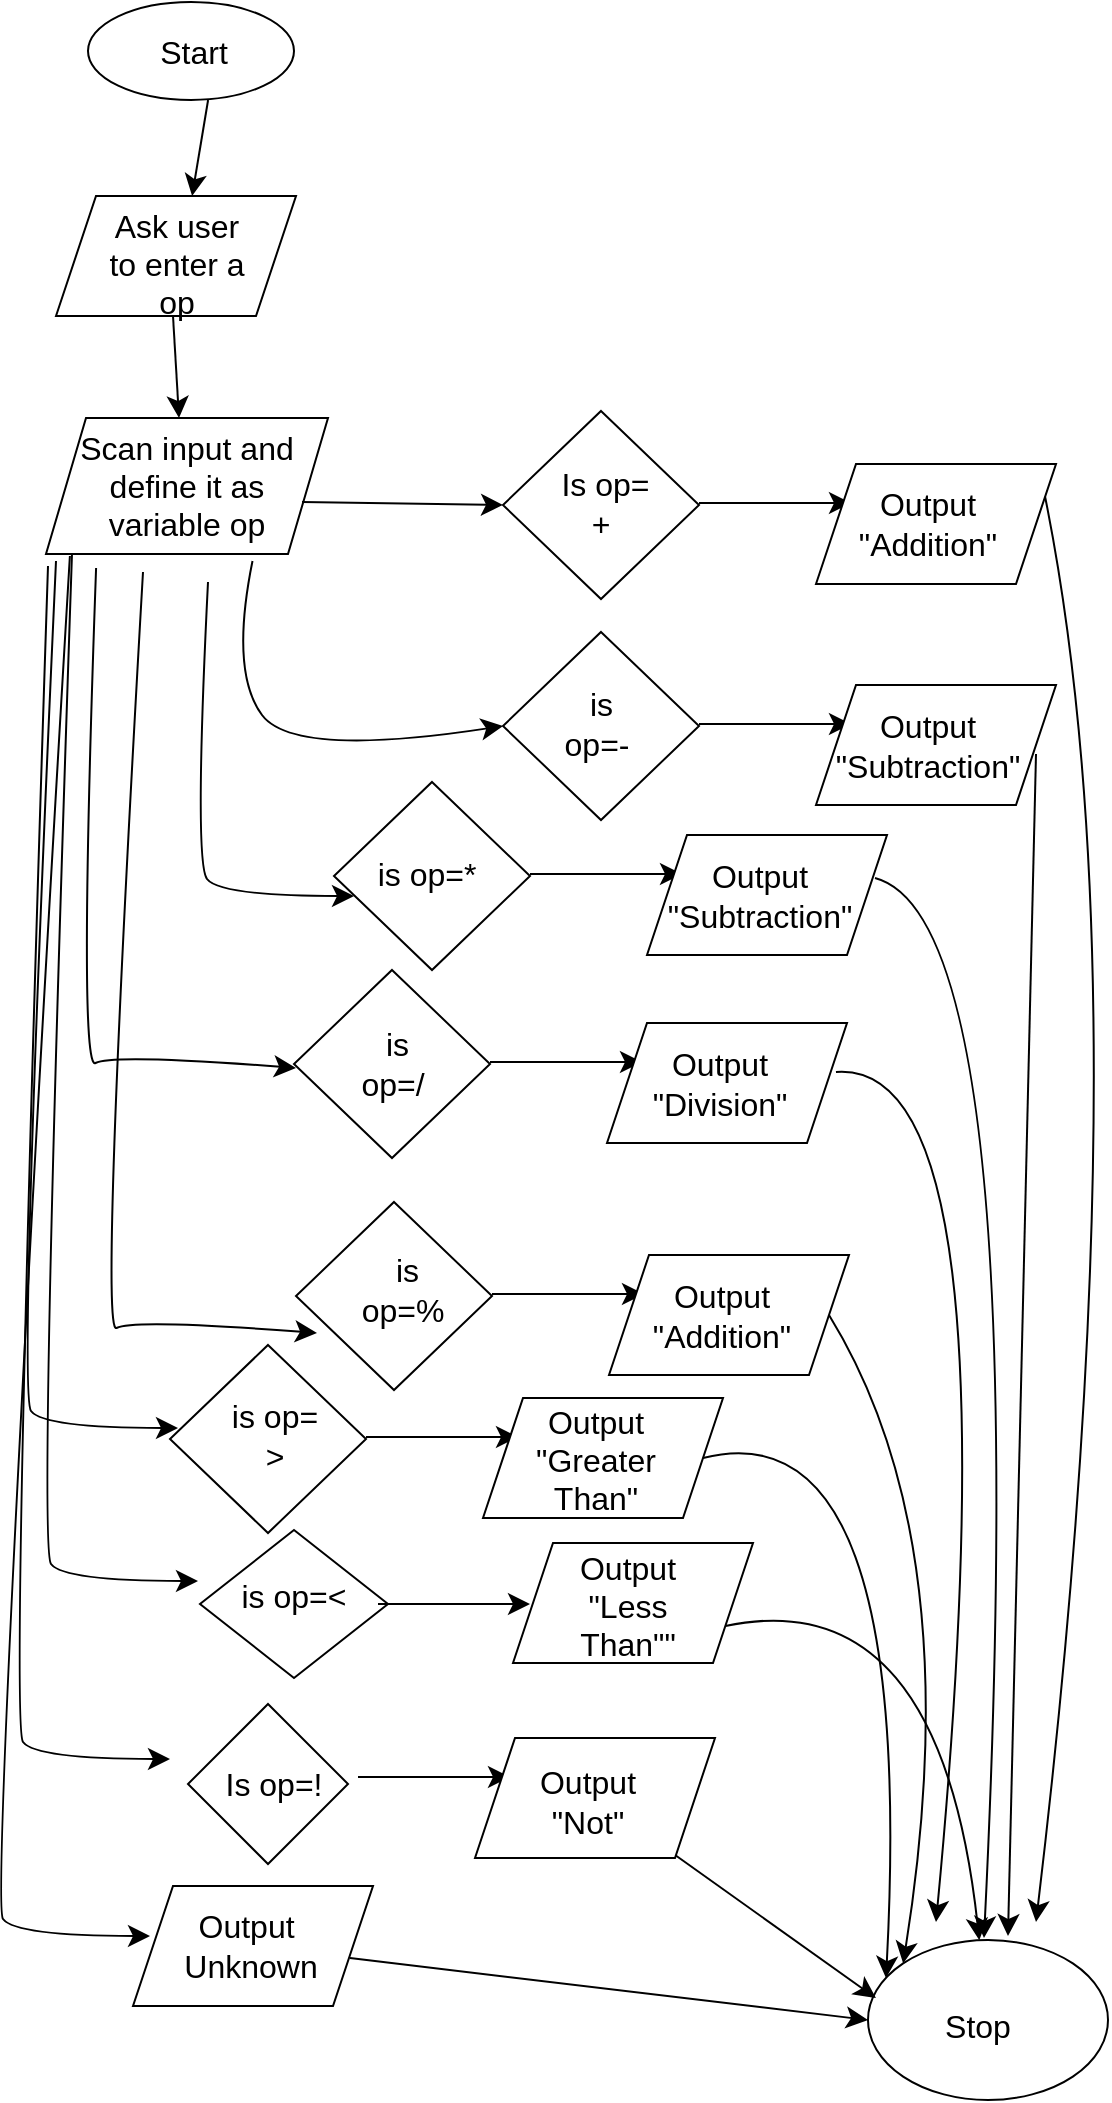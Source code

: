 <mxfile version="24.7.16">
  <diagram name="Page-1" id="wQRTIUGfQ5Wtr81HLaks">
    <mxGraphModel dx="714" dy="1209" grid="0" gridSize="10" guides="1" tooltips="1" connect="1" arrows="1" fold="1" page="0" pageScale="1" pageWidth="850" pageHeight="1100" math="0" shadow="0">
      <root>
        <mxCell id="0" />
        <mxCell id="1" parent="0" />
        <mxCell id="6RDlK6air4TP1Rz4hNY2-1" value="" style="shape=parallelogram;perimeter=parallelogramPerimeter;whiteSpace=wrap;html=1;fixedSize=1;" vertex="1" parent="1">
          <mxGeometry x="114" y="-138" width="120" height="60" as="geometry" />
        </mxCell>
        <mxCell id="6RDlK6air4TP1Rz4hNY2-3" value="Ask user to enter a op" style="text;strokeColor=none;fillColor=none;html=1;align=center;verticalAlign=middle;whiteSpace=wrap;rounded=0;fontSize=16;" vertex="1" parent="1">
          <mxGeometry x="135.5" y="-127" width="77" height="45" as="geometry" />
        </mxCell>
        <mxCell id="6RDlK6air4TP1Rz4hNY2-5" value="" style="endArrow=classic;html=1;rounded=0;fontSize=12;startSize=8;endSize=8;curved=1;" edge="1" parent="1">
          <mxGeometry width="50" height="50" relative="1" as="geometry">
            <mxPoint x="172.5" y="-78" as="sourcePoint" />
            <mxPoint x="175.5" y="-27" as="targetPoint" />
          </mxGeometry>
        </mxCell>
        <mxCell id="6RDlK6air4TP1Rz4hNY2-6" value="" style="shape=parallelogram;perimeter=parallelogramPerimeter;whiteSpace=wrap;html=1;fixedSize=1;" vertex="1" parent="1">
          <mxGeometry x="109" y="-27" width="141" height="68" as="geometry" />
        </mxCell>
        <mxCell id="6RDlK6air4TP1Rz4hNY2-7" value="Scan input and define it as variable op" style="text;strokeColor=none;fillColor=none;html=1;align=center;verticalAlign=middle;whiteSpace=wrap;rounded=0;fontSize=16;" vertex="1" parent="1">
          <mxGeometry x="114" y="-30.5" width="131" height="75" as="geometry" />
        </mxCell>
        <mxCell id="6RDlK6air4TP1Rz4hNY2-9" value="" style="ellipse;whiteSpace=wrap;html=1;" vertex="1" parent="1">
          <mxGeometry x="130" y="-235" width="103" height="49" as="geometry" />
        </mxCell>
        <mxCell id="6RDlK6air4TP1Rz4hNY2-10" value="Start" style="text;strokeColor=none;fillColor=none;html=1;align=center;verticalAlign=middle;whiteSpace=wrap;rounded=0;fontSize=16;" vertex="1" parent="1">
          <mxGeometry x="152.5" y="-225.5" width="60" height="30" as="geometry" />
        </mxCell>
        <mxCell id="6RDlK6air4TP1Rz4hNY2-11" value="" style="rhombus;whiteSpace=wrap;html=1;" vertex="1" parent="1">
          <mxGeometry x="337.5" y="-30.5" width="98" height="94" as="geometry" />
        </mxCell>
        <mxCell id="6RDlK6air4TP1Rz4hNY2-12" value="&amp;nbsp;Is op= + " style="text;strokeColor=none;fillColor=none;html=1;align=center;verticalAlign=middle;whiteSpace=wrap;rounded=0;fontSize=16;" vertex="1" parent="1">
          <mxGeometry x="360" y="6" width="53" height="20" as="geometry" />
        </mxCell>
        <mxCell id="6RDlK6air4TP1Rz4hNY2-16" value="" style="endArrow=classic;html=1;rounded=0;fontSize=12;startSize=8;endSize=8;curved=1;entryX=0;entryY=0.5;entryDx=0;entryDy=0;" edge="1" parent="1" target="6RDlK6air4TP1Rz4hNY2-11">
          <mxGeometry width="50" height="50" relative="1" as="geometry">
            <mxPoint x="237" y="15" as="sourcePoint" />
            <mxPoint x="287" y="-35" as="targetPoint" />
          </mxGeometry>
        </mxCell>
        <mxCell id="6RDlK6air4TP1Rz4hNY2-17" value="" style="endArrow=classic;html=1;rounded=0;fontSize=12;startSize=8;endSize=8;curved=1;exitX=0.583;exitY=1;exitDx=0;exitDy=0;exitPerimeter=0;entryX=0.567;entryY=0;entryDx=0;entryDy=0;entryPerimeter=0;" edge="1" parent="1" source="6RDlK6air4TP1Rz4hNY2-9" target="6RDlK6air4TP1Rz4hNY2-1">
          <mxGeometry width="50" height="50" relative="1" as="geometry">
            <mxPoint x="190" y="-155" as="sourcePoint" />
            <mxPoint x="240" y="-205" as="targetPoint" />
          </mxGeometry>
        </mxCell>
        <mxCell id="6RDlK6air4TP1Rz4hNY2-18" value="" style="endArrow=classic;html=1;rounded=0;fontSize=12;startSize=8;endSize=8;curved=1;" edge="1" parent="1">
          <mxGeometry width="50" height="50" relative="1" as="geometry">
            <mxPoint x="435.5" y="15.5" as="sourcePoint" />
            <mxPoint x="511.5" y="15.5" as="targetPoint" />
          </mxGeometry>
        </mxCell>
        <mxCell id="6RDlK6air4TP1Rz4hNY2-19" value="" style="shape=parallelogram;perimeter=parallelogramPerimeter;whiteSpace=wrap;html=1;fixedSize=1;" vertex="1" parent="1">
          <mxGeometry x="494" y="-4" width="120" height="60" as="geometry" />
        </mxCell>
        <mxCell id="6RDlK6air4TP1Rz4hNY2-20" value="Output &quot;Addition&quot;" style="text;strokeColor=none;fillColor=none;html=1;align=center;verticalAlign=middle;whiteSpace=wrap;rounded=0;fontSize=16;" vertex="1" parent="1">
          <mxGeometry x="520" y="11" width="60" height="30" as="geometry" />
        </mxCell>
        <mxCell id="6RDlK6air4TP1Rz4hNY2-25" value="" style="rhombus;whiteSpace=wrap;html=1;" vertex="1" parent="1">
          <mxGeometry x="337.5" y="80" width="98" height="94" as="geometry" />
        </mxCell>
        <mxCell id="6RDlK6air4TP1Rz4hNY2-26" value="&amp;nbsp;is op=-" style="text;strokeColor=none;fillColor=none;html=1;align=center;verticalAlign=middle;whiteSpace=wrap;rounded=0;fontSize=16;" vertex="1" parent="1">
          <mxGeometry x="358" y="115.5" width="53" height="20" as="geometry" />
        </mxCell>
        <mxCell id="6RDlK6air4TP1Rz4hNY2-27" value="" style="endArrow=classic;html=1;rounded=0;fontSize=12;startSize=8;endSize=8;curved=1;" edge="1" parent="1">
          <mxGeometry width="50" height="50" relative="1" as="geometry">
            <mxPoint x="435.5" y="126" as="sourcePoint" />
            <mxPoint x="511.5" y="126" as="targetPoint" />
          </mxGeometry>
        </mxCell>
        <mxCell id="6RDlK6air4TP1Rz4hNY2-28" value="" style="shape=parallelogram;perimeter=parallelogramPerimeter;whiteSpace=wrap;html=1;fixedSize=1;" vertex="1" parent="1">
          <mxGeometry x="494" y="106.5" width="120" height="60" as="geometry" />
        </mxCell>
        <mxCell id="6RDlK6air4TP1Rz4hNY2-29" value="Output &quot;Subtraction&quot;" style="text;strokeColor=none;fillColor=none;html=1;align=center;verticalAlign=middle;whiteSpace=wrap;rounded=0;fontSize=16;" vertex="1" parent="1">
          <mxGeometry x="520" y="121.5" width="60" height="30" as="geometry" />
        </mxCell>
        <mxCell id="6RDlK6air4TP1Rz4hNY2-30" value="" style="endArrow=classic;html=1;rounded=0;fontSize=12;startSize=8;endSize=8;curved=1;entryX=0;entryY=0.5;entryDx=0;entryDy=0;exitX=0.75;exitY=1;exitDx=0;exitDy=0;" edge="1" parent="1" source="6RDlK6air4TP1Rz4hNY2-7" target="6RDlK6air4TP1Rz4hNY2-25">
          <mxGeometry width="50" height="50" relative="1" as="geometry">
            <mxPoint x="247" y="25" as="sourcePoint" />
            <mxPoint x="348" y="27" as="targetPoint" />
            <Array as="points">
              <mxPoint x="201" y="100" />
              <mxPoint x="233" y="143" />
            </Array>
          </mxGeometry>
        </mxCell>
        <mxCell id="6RDlK6air4TP1Rz4hNY2-31" value="" style="rhombus;whiteSpace=wrap;html=1;" vertex="1" parent="1">
          <mxGeometry x="253" y="155" width="98" height="94" as="geometry" />
        </mxCell>
        <mxCell id="6RDlK6air4TP1Rz4hNY2-32" value="is op=*" style="text;strokeColor=none;fillColor=none;html=1;align=center;verticalAlign=middle;whiteSpace=wrap;rounded=0;fontSize=16;" vertex="1" parent="1">
          <mxGeometry x="272.5" y="190.5" width="53" height="20" as="geometry" />
        </mxCell>
        <mxCell id="6RDlK6air4TP1Rz4hNY2-33" value="" style="endArrow=classic;html=1;rounded=0;fontSize=12;startSize=8;endSize=8;curved=1;" edge="1" parent="1">
          <mxGeometry width="50" height="50" relative="1" as="geometry">
            <mxPoint x="351" y="201" as="sourcePoint" />
            <mxPoint x="427" y="201" as="targetPoint" />
          </mxGeometry>
        </mxCell>
        <mxCell id="6RDlK6air4TP1Rz4hNY2-34" value="" style="shape=parallelogram;perimeter=parallelogramPerimeter;whiteSpace=wrap;html=1;fixedSize=1;" vertex="1" parent="1">
          <mxGeometry x="409.5" y="181.5" width="120" height="60" as="geometry" />
        </mxCell>
        <mxCell id="6RDlK6air4TP1Rz4hNY2-35" value="Output &quot;Subtraction&quot;" style="text;strokeColor=none;fillColor=none;html=1;align=center;verticalAlign=middle;whiteSpace=wrap;rounded=0;fontSize=16;" vertex="1" parent="1">
          <mxGeometry x="435.5" y="196.5" width="60" height="30" as="geometry" />
        </mxCell>
        <mxCell id="6RDlK6air4TP1Rz4hNY2-36" value="" style="endArrow=classic;html=1;rounded=0;fontSize=12;startSize=8;endSize=8;curved=1;exitX=0;exitY=1;exitDx=0;exitDy=0;entryX=0;entryY=0.5;entryDx=0;entryDy=0;" edge="1" parent="1" source="6RDlK6air4TP1Rz4hNY2-7">
          <mxGeometry width="50" height="50" relative="1" as="geometry">
            <mxPoint x="101.5" y="320.5" as="sourcePoint" />
            <mxPoint x="175" y="478" as="targetPoint" />
            <Array as="points">
              <mxPoint x="95" y="461" />
              <mxPoint x="108" y="478" />
            </Array>
          </mxGeometry>
        </mxCell>
        <mxCell id="6RDlK6air4TP1Rz4hNY2-106" value="" style="endArrow=classic;html=1;rounded=0;fontSize=12;startSize=8;endSize=8;curved=1;exitX=0;exitY=1;exitDx=0;exitDy=0;" edge="1" parent="1">
          <mxGeometry width="50" height="50" relative="1" as="geometry">
            <mxPoint x="157.5" y="50" as="sourcePoint" />
            <mxPoint x="244.5" y="430.5" as="targetPoint" />
            <Array as="points">
              <mxPoint x="135.5" y="432.5" />
              <mxPoint x="153" y="423.5" />
            </Array>
          </mxGeometry>
        </mxCell>
        <mxCell id="6RDlK6air4TP1Rz4hNY2-112" value="" style="rhombus;whiteSpace=wrap;html=1;" vertex="1" parent="1">
          <mxGeometry x="233" y="249" width="98" height="94" as="geometry" />
        </mxCell>
        <mxCell id="6RDlK6air4TP1Rz4hNY2-113" value="&amp;nbsp;is op=/" style="text;strokeColor=none;fillColor=none;html=1;align=center;verticalAlign=middle;whiteSpace=wrap;rounded=0;fontSize=16;" vertex="1" parent="1">
          <mxGeometry x="255.5" y="285.5" width="53" height="20" as="geometry" />
        </mxCell>
        <mxCell id="6RDlK6air4TP1Rz4hNY2-114" value="" style="endArrow=classic;html=1;rounded=0;fontSize=12;startSize=8;endSize=8;curved=1;" edge="1" parent="1">
          <mxGeometry width="50" height="50" relative="1" as="geometry">
            <mxPoint x="331" y="295" as="sourcePoint" />
            <mxPoint x="407" y="295" as="targetPoint" />
          </mxGeometry>
        </mxCell>
        <mxCell id="6RDlK6air4TP1Rz4hNY2-115" value="" style="shape=parallelogram;perimeter=parallelogramPerimeter;whiteSpace=wrap;html=1;fixedSize=1;" vertex="1" parent="1">
          <mxGeometry x="389.5" y="275.5" width="120" height="60" as="geometry" />
        </mxCell>
        <mxCell id="6RDlK6air4TP1Rz4hNY2-116" value="Output &quot;Division&quot;" style="text;strokeColor=none;fillColor=none;html=1;align=center;verticalAlign=middle;whiteSpace=wrap;rounded=0;fontSize=16;" vertex="1" parent="1">
          <mxGeometry x="415.5" y="290.5" width="60" height="30" as="geometry" />
        </mxCell>
        <mxCell id="6RDlK6air4TP1Rz4hNY2-117" value="" style="rhombus;whiteSpace=wrap;html=1;" vertex="1" parent="1">
          <mxGeometry x="234" y="365" width="98" height="94" as="geometry" />
        </mxCell>
        <mxCell id="6RDlK6air4TP1Rz4hNY2-118" value="&amp;nbsp;is op=%" style="text;strokeColor=none;fillColor=none;html=1;align=center;verticalAlign=middle;whiteSpace=wrap;rounded=0;fontSize=16;" vertex="1" parent="1">
          <mxGeometry x="261" y="399" width="53" height="20" as="geometry" />
        </mxCell>
        <mxCell id="6RDlK6air4TP1Rz4hNY2-119" value="" style="endArrow=classic;html=1;rounded=0;fontSize=12;startSize=8;endSize=8;curved=1;" edge="1" parent="1">
          <mxGeometry width="50" height="50" relative="1" as="geometry">
            <mxPoint x="332" y="411" as="sourcePoint" />
            <mxPoint x="408" y="411" as="targetPoint" />
          </mxGeometry>
        </mxCell>
        <mxCell id="6RDlK6air4TP1Rz4hNY2-120" value="" style="shape=parallelogram;perimeter=parallelogramPerimeter;whiteSpace=wrap;html=1;fixedSize=1;" vertex="1" parent="1">
          <mxGeometry x="390.5" y="391.5" width="120" height="60" as="geometry" />
        </mxCell>
        <mxCell id="6RDlK6air4TP1Rz4hNY2-121" value="Output &quot;Addition&quot;" style="text;strokeColor=none;fillColor=none;html=1;align=center;verticalAlign=middle;whiteSpace=wrap;rounded=0;fontSize=16;" vertex="1" parent="1">
          <mxGeometry x="416.5" y="406.5" width="60" height="30" as="geometry" />
        </mxCell>
        <mxCell id="6RDlK6air4TP1Rz4hNY2-122" value="" style="endArrow=classic;html=1;rounded=0;fontSize=12;startSize=8;endSize=8;curved=1;exitX=0.153;exitY=1.047;exitDx=0;exitDy=0;exitPerimeter=0;" edge="1" parent="1" source="6RDlK6air4TP1Rz4hNY2-7">
          <mxGeometry width="50" height="50" relative="1" as="geometry">
            <mxPoint x="134" y="98" as="sourcePoint" />
            <mxPoint x="234" y="298" as="targetPoint" />
            <Array as="points">
              <mxPoint x="125" y="300" />
              <mxPoint x="142.5" y="291" />
            </Array>
          </mxGeometry>
        </mxCell>
        <mxCell id="6RDlK6air4TP1Rz4hNY2-123" value="" style="endArrow=classic;html=1;rounded=0;fontSize=12;startSize=8;endSize=8;curved=1;exitX=0.5;exitY=1;exitDx=0;exitDy=0;entryX=0;entryY=0.5;entryDx=0;entryDy=0;" edge="1" parent="1">
          <mxGeometry width="50" height="50" relative="1" as="geometry">
            <mxPoint x="190" y="55" as="sourcePoint" />
            <mxPoint x="263" y="212" as="targetPoint" />
            <Array as="points">
              <mxPoint x="183" y="195" />
              <mxPoint x="196" y="212" />
            </Array>
          </mxGeometry>
        </mxCell>
        <mxCell id="6RDlK6air4TP1Rz4hNY2-124" value="" style="rhombus;whiteSpace=wrap;html=1;" vertex="1" parent="1">
          <mxGeometry x="171" y="436.5" width="98" height="94" as="geometry" />
        </mxCell>
        <mxCell id="6RDlK6air4TP1Rz4hNY2-125" value="is op= &amp;gt;" style="text;strokeColor=none;fillColor=none;html=1;align=center;verticalAlign=middle;whiteSpace=wrap;rounded=0;fontSize=16;" vertex="1" parent="1">
          <mxGeometry x="197" y="472.5" width="53" height="19.5" as="geometry" />
        </mxCell>
        <mxCell id="6RDlK6air4TP1Rz4hNY2-126" value="" style="endArrow=classic;html=1;rounded=0;fontSize=12;startSize=8;endSize=8;curved=1;" edge="1" parent="1">
          <mxGeometry width="50" height="50" relative="1" as="geometry">
            <mxPoint x="269" y="482.5" as="sourcePoint" />
            <mxPoint x="345" y="482.5" as="targetPoint" />
          </mxGeometry>
        </mxCell>
        <mxCell id="6RDlK6air4TP1Rz4hNY2-127" value="" style="shape=parallelogram;perimeter=parallelogramPerimeter;whiteSpace=wrap;html=1;fixedSize=1;" vertex="1" parent="1">
          <mxGeometry x="327.5" y="463" width="120" height="60" as="geometry" />
        </mxCell>
        <mxCell id="6RDlK6air4TP1Rz4hNY2-128" value="Output &quot;Greater Than&quot;" style="text;strokeColor=none;fillColor=none;html=1;align=center;verticalAlign=middle;whiteSpace=wrap;rounded=0;fontSize=16;" vertex="1" parent="1">
          <mxGeometry x="353.5" y="479" width="60" height="30" as="geometry" />
        </mxCell>
        <mxCell id="6RDlK6air4TP1Rz4hNY2-129" value="" style="endArrow=classic;html=1;rounded=0;fontSize=12;startSize=8;endSize=8;curved=1;exitX=0.061;exitY=0.953;exitDx=0;exitDy=0;entryX=0;entryY=0.5;entryDx=0;entryDy=0;exitPerimeter=0;" edge="1" parent="1" source="6RDlK6air4TP1Rz4hNY2-7">
          <mxGeometry width="50" height="50" relative="1" as="geometry">
            <mxPoint x="124" y="121.5" as="sourcePoint" />
            <mxPoint x="185" y="554.5" as="targetPoint" />
            <Array as="points">
              <mxPoint x="105" y="537.5" />
              <mxPoint x="118" y="554.5" />
            </Array>
          </mxGeometry>
        </mxCell>
        <mxCell id="6RDlK6air4TP1Rz4hNY2-144" value="" style="rhombus;whiteSpace=wrap;html=1;" vertex="1" parent="1">
          <mxGeometry x="186" y="529" width="94" height="74" as="geometry" />
        </mxCell>
        <mxCell id="6RDlK6air4TP1Rz4hNY2-146" value="" style="endArrow=classic;html=1;rounded=0;fontSize=12;startSize=8;endSize=8;curved=1;" edge="1" parent="1">
          <mxGeometry width="50" height="50" relative="1" as="geometry">
            <mxPoint x="275" y="566" as="sourcePoint" />
            <mxPoint x="351" y="566" as="targetPoint" />
          </mxGeometry>
        </mxCell>
        <mxCell id="6RDlK6air4TP1Rz4hNY2-147" value="" style="shape=parallelogram;perimeter=parallelogramPerimeter;whiteSpace=wrap;html=1;fixedSize=1;" vertex="1" parent="1">
          <mxGeometry x="342.5" y="535.5" width="120" height="60" as="geometry" />
        </mxCell>
        <mxCell id="6RDlK6air4TP1Rz4hNY2-148" value="Output &quot;Less Than&quot;&quot;" style="text;strokeColor=none;fillColor=none;html=1;align=center;verticalAlign=middle;whiteSpace=wrap;rounded=0;fontSize=16;" vertex="1" parent="1">
          <mxGeometry x="369.5" y="551.5" width="60" height="30" as="geometry" />
        </mxCell>
        <mxCell id="6RDlK6air4TP1Rz4hNY2-149" value="is op=&amp;lt;" style="text;strokeColor=none;fillColor=none;html=1;align=center;verticalAlign=middle;whiteSpace=wrap;rounded=0;fontSize=16;" vertex="1" parent="1">
          <mxGeometry x="203" y="547" width="60" height="30" as="geometry" />
        </mxCell>
        <mxCell id="6RDlK6air4TP1Rz4hNY2-150" value="" style="endArrow=classic;html=1;rounded=0;fontSize=12;startSize=8;endSize=8;curved=1;entryX=0;entryY=0.5;entryDx=0;entryDy=0;" edge="1" parent="1">
          <mxGeometry width="50" height="50" relative="1" as="geometry">
            <mxPoint x="110" y="47" as="sourcePoint" />
            <mxPoint x="171" y="643.5" as="targetPoint" />
            <Array as="points">
              <mxPoint x="91" y="626.5" />
              <mxPoint x="104" y="643.5" />
            </Array>
          </mxGeometry>
        </mxCell>
        <mxCell id="6RDlK6air4TP1Rz4hNY2-152" value="is op= &amp;gt;" style="text;strokeColor=none;fillColor=none;html=1;align=center;verticalAlign=middle;whiteSpace=wrap;rounded=0;fontSize=16;" vertex="1" parent="1">
          <mxGeometry x="186" y="654.25" width="53" height="19.5" as="geometry" />
        </mxCell>
        <mxCell id="6RDlK6air4TP1Rz4hNY2-153" value="" style="endArrow=classic;html=1;rounded=0;fontSize=12;startSize=8;endSize=8;curved=1;" edge="1" parent="1">
          <mxGeometry width="50" height="50" relative="1" as="geometry">
            <mxPoint x="265" y="652.5" as="sourcePoint" />
            <mxPoint x="341" y="652.5" as="targetPoint" />
          </mxGeometry>
        </mxCell>
        <mxCell id="6RDlK6air4TP1Rz4hNY2-154" value="" style="shape=parallelogram;perimeter=parallelogramPerimeter;whiteSpace=wrap;html=1;fixedSize=1;" vertex="1" parent="1">
          <mxGeometry x="323.5" y="633" width="120" height="60" as="geometry" />
        </mxCell>
        <mxCell id="6RDlK6air4TP1Rz4hNY2-155" value="Output &quot;Not&quot;" style="text;strokeColor=none;fillColor=none;html=1;align=center;verticalAlign=middle;whiteSpace=wrap;rounded=0;fontSize=16;" vertex="1" parent="1">
          <mxGeometry x="349.5" y="650" width="60" height="30" as="geometry" />
        </mxCell>
        <mxCell id="6RDlK6air4TP1Rz4hNY2-156" value="" style="rhombus;whiteSpace=wrap;html=1;" vertex="1" parent="1">
          <mxGeometry x="180" y="616" width="80" height="80" as="geometry" />
        </mxCell>
        <mxCell id="6RDlK6air4TP1Rz4hNY2-157" value="Is op=!" style="text;strokeColor=none;fillColor=none;html=1;align=center;verticalAlign=middle;whiteSpace=wrap;rounded=0;fontSize=16;" vertex="1" parent="1">
          <mxGeometry x="193" y="641" width="60" height="30" as="geometry" />
        </mxCell>
        <mxCell id="6RDlK6air4TP1Rz4hNY2-159" value="" style="endArrow=classic;html=1;rounded=0;fontSize=12;startSize=8;endSize=8;curved=1;entryX=0;entryY=0.5;entryDx=0;entryDy=0;exitX=0.053;exitY=0.967;exitDx=0;exitDy=0;exitPerimeter=0;" edge="1" parent="1" source="6RDlK6air4TP1Rz4hNY2-7">
          <mxGeometry width="50" height="50" relative="1" as="geometry">
            <mxPoint x="94" y="-2" as="sourcePoint" />
            <mxPoint x="161" y="732" as="targetPoint" />
            <Array as="points">
              <mxPoint x="81" y="715" />
              <mxPoint x="94" y="732" />
            </Array>
          </mxGeometry>
        </mxCell>
        <mxCell id="6RDlK6air4TP1Rz4hNY2-170" value="" style="shape=parallelogram;perimeter=parallelogramPerimeter;whiteSpace=wrap;html=1;fixedSize=1;" vertex="1" parent="1">
          <mxGeometry x="152.5" y="707" width="120" height="60" as="geometry" />
        </mxCell>
        <mxCell id="6RDlK6air4TP1Rz4hNY2-171" value="&lt;div&gt;Output&amp;nbsp;&lt;/div&gt;&lt;div&gt;Unknown&lt;/div&gt;" style="text;strokeColor=none;fillColor=none;html=1;align=center;verticalAlign=middle;whiteSpace=wrap;rounded=0;fontSize=16;" vertex="1" parent="1">
          <mxGeometry x="113.5" y="722" width="195" height="30" as="geometry" />
        </mxCell>
        <mxCell id="6RDlK6air4TP1Rz4hNY2-173" value="" style="endArrow=classic;html=1;rounded=0;fontSize=12;startSize=8;endSize=8;curved=1;exitX=1;exitY=0.5;exitDx=0;exitDy=0;" edge="1" parent="1">
          <mxGeometry width="50" height="50" relative="1" as="geometry">
            <mxPoint x="604" y="141" as="sourcePoint" />
            <mxPoint x="590" y="732" as="targetPoint" />
          </mxGeometry>
        </mxCell>
        <mxCell id="6RDlK6air4TP1Rz4hNY2-174" value="" style="endArrow=classic;html=1;rounded=0;fontSize=12;startSize=8;endSize=8;curved=1;exitX=1;exitY=0.5;exitDx=0;exitDy=0;" edge="1" parent="1">
          <mxGeometry width="50" height="50" relative="1" as="geometry">
            <mxPoint x="523.5" y="203" as="sourcePoint" />
            <mxPoint x="578" y="733" as="targetPoint" />
            <Array as="points">
              <mxPoint x="603" y="224" />
            </Array>
          </mxGeometry>
        </mxCell>
        <mxCell id="6RDlK6air4TP1Rz4hNY2-175" value="" style="endArrow=classic;html=1;rounded=0;fontSize=12;startSize=8;endSize=8;curved=1;exitX=1;exitY=0.25;exitDx=0;exitDy=0;" edge="1" parent="1" source="6RDlK6air4TP1Rz4hNY2-19">
          <mxGeometry width="50" height="50" relative="1" as="geometry">
            <mxPoint x="614" y="151" as="sourcePoint" />
            <mxPoint x="604" y="725" as="targetPoint" />
            <Array as="points">
              <mxPoint x="659" y="263" />
            </Array>
          </mxGeometry>
        </mxCell>
        <mxCell id="6RDlK6air4TP1Rz4hNY2-176" value="" style="endArrow=classic;html=1;rounded=0;fontSize=12;startSize=8;endSize=8;curved=1;exitX=0.954;exitY=0.408;exitDx=0;exitDy=0;exitPerimeter=0;" edge="1" parent="1" source="6RDlK6air4TP1Rz4hNY2-115">
          <mxGeometry width="50" height="50" relative="1" as="geometry">
            <mxPoint x="439" y="582" as="sourcePoint" />
            <mxPoint x="554" y="725" as="targetPoint" />
            <Array as="points">
              <mxPoint x="595" y="293" />
            </Array>
          </mxGeometry>
        </mxCell>
        <mxCell id="6RDlK6air4TP1Rz4hNY2-177" value="" style="ellipse;whiteSpace=wrap;html=1;" vertex="1" parent="1">
          <mxGeometry x="520" y="734" width="120" height="80" as="geometry" />
        </mxCell>
        <mxCell id="6RDlK6air4TP1Rz4hNY2-178" value="Stop" style="text;strokeColor=none;fillColor=none;html=1;align=center;verticalAlign=middle;whiteSpace=wrap;rounded=0;fontSize=16;" vertex="1" parent="1">
          <mxGeometry x="545" y="762" width="60" height="30" as="geometry" />
        </mxCell>
        <mxCell id="6RDlK6air4TP1Rz4hNY2-179" value="" style="endArrow=classic;html=1;rounded=0;fontSize=12;startSize=8;endSize=8;curved=1;exitX=1;exitY=0.5;exitDx=0;exitDy=0;entryX=0;entryY=0;entryDx=0;entryDy=0;" edge="1" parent="1" source="6RDlK6air4TP1Rz4hNY2-120" target="6RDlK6air4TP1Rz4hNY2-177">
          <mxGeometry width="50" height="50" relative="1" as="geometry">
            <mxPoint x="439" y="582" as="sourcePoint" />
            <mxPoint x="489" y="532" as="targetPoint" />
            <Array as="points">
              <mxPoint x="571" y="536" />
            </Array>
          </mxGeometry>
        </mxCell>
        <mxCell id="6RDlK6air4TP1Rz4hNY2-180" value="" style="endArrow=classic;html=1;rounded=0;fontSize=12;startSize=8;endSize=8;curved=1;exitX=1;exitY=0.5;exitDx=0;exitDy=0;entryX=0.075;entryY=0.238;entryDx=0;entryDy=0;entryPerimeter=0;" edge="1" parent="1" source="6RDlK6air4TP1Rz4hNY2-127" target="6RDlK6air4TP1Rz4hNY2-177">
          <mxGeometry width="50" height="50" relative="1" as="geometry">
            <mxPoint x="439" y="582" as="sourcePoint" />
            <mxPoint x="489" y="532" as="targetPoint" />
            <Array as="points">
              <mxPoint x="544" y="466" />
            </Array>
          </mxGeometry>
        </mxCell>
        <mxCell id="6RDlK6air4TP1Rz4hNY2-181" value="" style="endArrow=classic;html=1;rounded=0;fontSize=12;startSize=8;endSize=8;curved=1;exitX=1;exitY=0.75;exitDx=0;exitDy=0;" edge="1" parent="1" source="6RDlK6air4TP1Rz4hNY2-147" target="6RDlK6air4TP1Rz4hNY2-177">
          <mxGeometry width="50" height="50" relative="1" as="geometry">
            <mxPoint x="439" y="582" as="sourcePoint" />
            <mxPoint x="489" y="532" as="targetPoint" />
            <Array as="points">
              <mxPoint x="556" y="554" />
            </Array>
          </mxGeometry>
        </mxCell>
        <mxCell id="6RDlK6air4TP1Rz4hNY2-184" value="" style="endArrow=classic;html=1;rounded=0;fontSize=12;startSize=8;endSize=8;curved=1;entryX=0.033;entryY=0.363;entryDx=0;entryDy=0;entryPerimeter=0;" edge="1" parent="1" source="6RDlK6air4TP1Rz4hNY2-154" target="6RDlK6air4TP1Rz4hNY2-177">
          <mxGeometry width="50" height="50" relative="1" as="geometry">
            <mxPoint x="439" y="582" as="sourcePoint" />
            <mxPoint x="489" y="532" as="targetPoint" />
          </mxGeometry>
        </mxCell>
        <mxCell id="6RDlK6air4TP1Rz4hNY2-185" value="" style="endArrow=classic;html=1;rounded=0;fontSize=12;startSize=8;endSize=8;curved=1;entryX=0;entryY=0.5;entryDx=0;entryDy=0;" edge="1" parent="1" target="6RDlK6air4TP1Rz4hNY2-177">
          <mxGeometry width="50" height="50" relative="1" as="geometry">
            <mxPoint x="261" y="743" as="sourcePoint" />
            <mxPoint x="311" y="693" as="targetPoint" />
          </mxGeometry>
        </mxCell>
      </root>
    </mxGraphModel>
  </diagram>
</mxfile>
